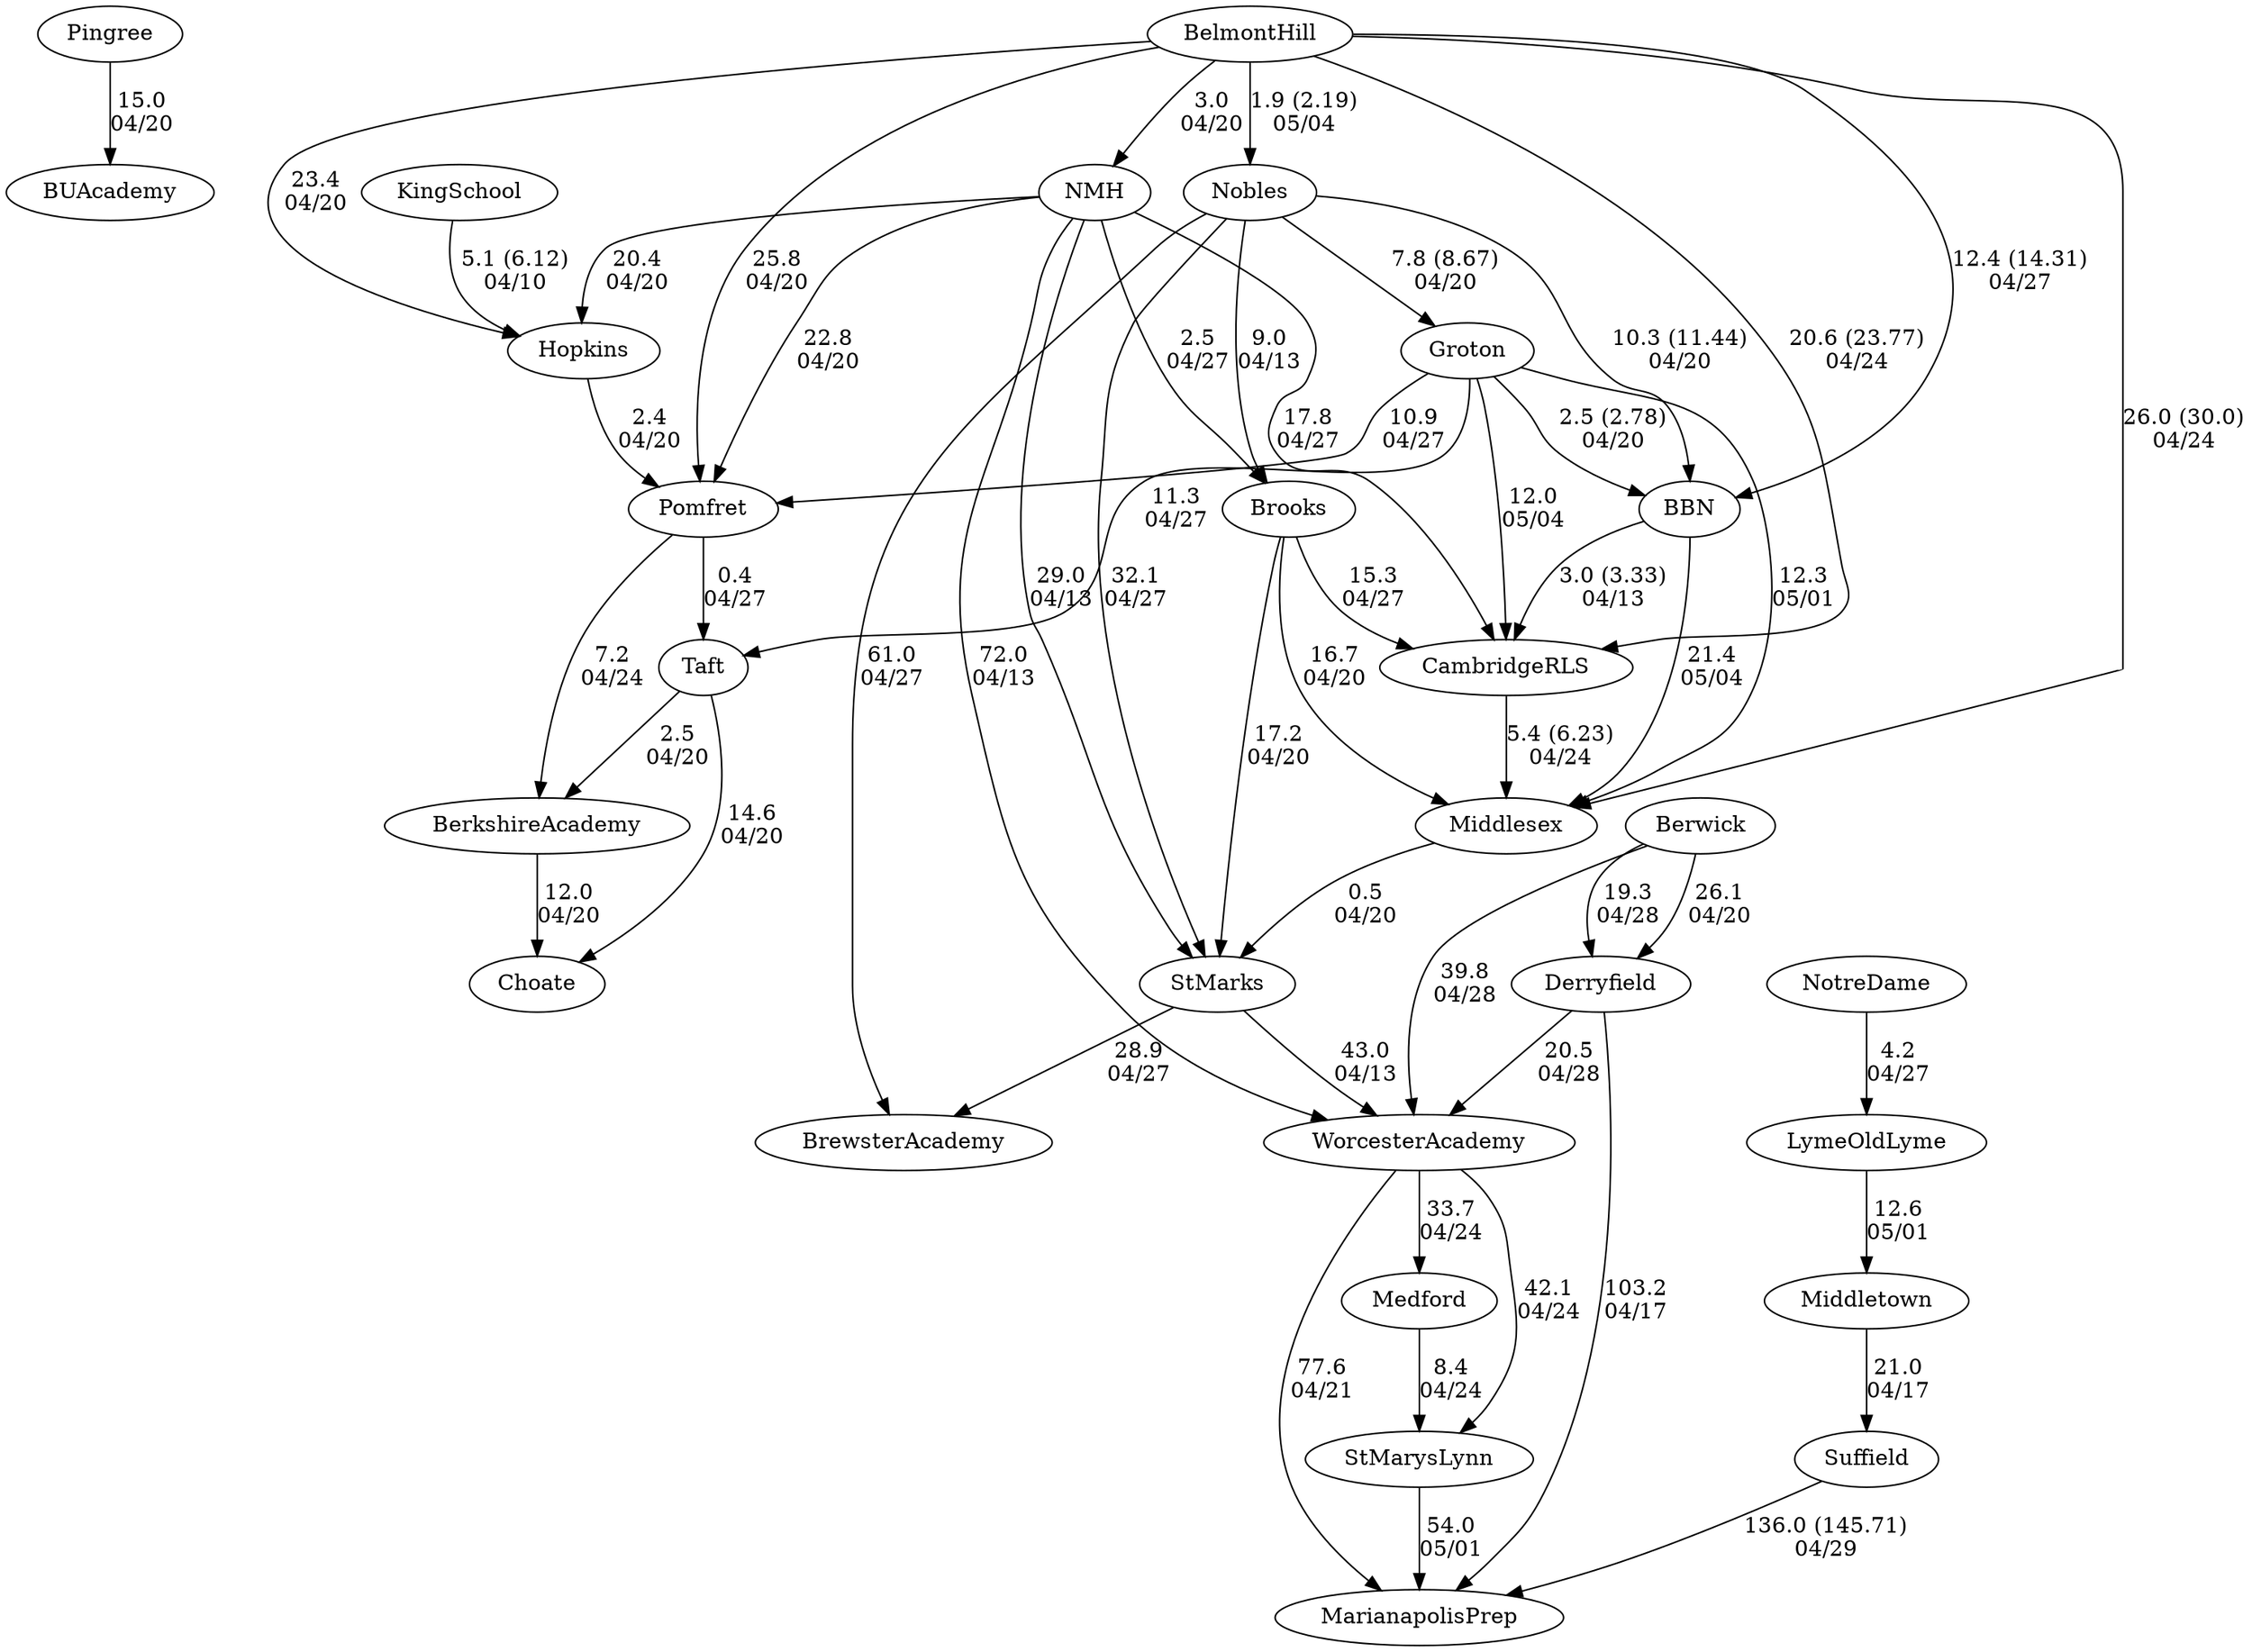 digraph boys2fours {Pingree [URL="boys2foursPingree.html"];Pomfret [URL="boys2foursPomfret.html"];MarianapolisPrep [URL="boys2foursMarianapolisPrep.html"];NMH [URL="boys2foursNMH.html"];NotreDame [URL="boys2foursNotreDame.html"];Taft [URL="boys2foursTaft.html"];KingSchool [URL="boys2foursKingSchool.html"];Derryfield [URL="boys2foursDerryfield.html"];Middletown [URL="boys2foursMiddletown.html"];StMarks [URL="boys2foursStMarks.html"];CambridgeRLS [URL="boys2foursCambridgeRLS.html"];Hopkins [URL="boys2foursHopkins.html"];Groton [URL="boys2foursGroton.html"];LymeOldLyme [URL="boys2foursLymeOldLyme.html"];Medford [URL="boys2foursMedford.html"];Berwick [URL="boys2foursBerwick.html"];BUAcademy [URL="boys2foursBUAcademy.html"];StMarysLynn [URL="boys2foursStMarysLynn.html"];Middlesex [URL="boys2foursMiddlesex.html"];Suffield [URL="boys2foursSuffield.html"];BrewsterAcademy [URL="boys2foursBrewsterAcademy.html"];Nobles [URL="boys2foursNobles.html"];BBN [URL="boys2foursBBN.html"];Brooks [URL="boys2foursBrooks.html"];BerkshireAcademy [URL="boys2foursBerkshireAcademy.html"];Choate [URL="boys2foursChoate.html"];WorcesterAcademy [URL="boys2foursWorcesterAcademy.html"];BelmontHill [URL="boys2foursBelmontHill.html"];Groton -> Middlesex[label="12.3
05/01", weight="88", tooltip="NEIRA Boys Fours,Groton vs. Middlesex			
Distance: 1500m Conditions: Great racing conditions for all races. Flat water, no wind and little current. Comments: Thank you to Groton for a great afternoon of racing. Well rowed by all crews!
None", URL="https://www.row2k.com/results/resultspage.cfm?UID=D6A6DD149CC032FE3C0A5DADE25EF871&cat=1", random="random"]; 
Pingree -> BUAcademy[label="15.0
04/20", weight="85", tooltip="NEIRA Boys Fours,Pingree School, Boston University Academy			
Distance: 1500 meters
None", URL="https://www.row2k.com/results/resultspage.cfm?UID=23CC2067AD3F4FF2DCAAB53A534BC81E&cat=1", random="random"]; 
WorcesterAcademy -> MarianapolisPrep[label="77.6
04/21", weight="23", tooltip="NEIRA Boys & Girls Fours,Worcester Academy vs. Bancroft and Marianapolis Prep			
Distance: 1500 meters Conditions: Steady 10-12 mph tail/cross wind throughout the races. Minimal chop. Comments: In the BV2 event, Worcester Academy's BV2 shell placed first and BV3 shell placed second. A friendly mixed Novice 4+ was also held with Bancroft vs. Worcester Academy.
None", URL="https://www.row2k.com/results/resultspage.cfm?UID=DE1377E8919904D6083B1C51335B1F5A&cat=5", random="random"]; 
Brooks -> Middlesex[label="16.7
04/20", weight="84", tooltip="NEIRA Boys & Girls Fours,St. Marks, Brooks and Middlesex			
Distance: 1500m Conditions: Partly cloudy, with variable winds switching from cross-wind to cross-tail 8-12mph. Quite calm for 4th boat races, picked up during 1V and 2V races. Comments: Times for G3 weren't started until about 650m in, so we got margins only.
None", URL="https://www.row2k.com/results/resultspage.cfm?UID=1212EB177D795078E02FE5D2820D6C1B&cat=5", random="random"]; 
Brooks -> StMarks[label="17.2
04/20", weight="83", tooltip="NEIRA Boys & Girls Fours,St. Marks, Brooks and Middlesex			
Distance: 1500m Conditions: Partly cloudy, with variable winds switching from cross-wind to cross-tail 8-12mph. Quite calm for 4th boat races, picked up during 1V and 2V races. Comments: Times for G3 weren't started until about 650m in, so we got margins only.
None", URL="https://www.row2k.com/results/resultspage.cfm?UID=1212EB177D795078E02FE5D2820D6C1B&cat=5", random="random"]; 
Middlesex -> StMarks[label="0.5
04/20", weight="100", tooltip="NEIRA Boys & Girls Fours,St. Marks, Brooks and Middlesex			
Distance: 1500m Conditions: Partly cloudy, with variable winds switching from cross-wind to cross-tail 8-12mph. Quite calm for 4th boat races, picked up during 1V and 2V races. Comments: Times for G3 weren't started until about 650m in, so we got margins only.
None", URL="https://www.row2k.com/results/resultspage.cfm?UID=1212EB177D795078E02FE5D2820D6C1B&cat=5", random="random"]; 
LymeOldLyme -> Middletown[label="12.6
05/01", weight="88", tooltip="NEIRA Boys & Girls Fours,Lyme/Old Lyme v Middletown V Mills			
Distance: 1500 Conditions: It was a partly cloudy day when all three crews got out into the lake, there was a constant 6-8 mph head wind that ran straight up the course for all races. Comments: One race worth noting is the G2V4 Lyme/old Lyme launched their G3V4 to participate in the race as well.
Lyme/Old Lyme would like thank Middletown and Mills for coming out to race on our lake. We are always excited to have teams come and visit and enjoy our facility with us.
Thank you for a great day of racing and we look forward to seeing you all again soon!!
None", URL="https://www.row2k.com/results/resultspage.cfm?UID=B21A566F53808695C158764AE049824A&cat=5", random="random"]; 
Suffield -> MarianapolisPrep[label="136.0 (145.71)
04/29", weight="-36", tooltip="NEIRA Boys & Girls Fours,Suffield Academy vs. Marianapolis			
Distance: 1400 Conditions: Severe chop at the start and severe tail wind. Shift to light tail/starboard wind for the last 1100 meters.
More wind and chop at the start as the day progressed (more for girls 4, more for boys varsity 2)
None", URL="https://www.row2k.com/results/resultspage.cfm?UID=8CCAFC10198F257F661CCA17A80627CA&cat=5", random="random"]; 
BelmontHill -> CambridgeRLS[label="20.6 (23.77)
04/24", weight="80", tooltip="NEIRA Boys Fours,Belmont Hill, Middlesex, CRLS			
Distance: 1300 Conditions: Good water with swirling winds -- sometimes cross-head, sometimes cross-tail, sometimes straight cross, varying race-to-race. Comments: The 3V4 race was action-packed: MX caught an over-the-head, boat-stopping crab just over a minute into the race, while the 3-seat of the BHS crew had his oar pop out of his oarlock not once but twice during the race; these incidents caused stoppages of significant duration for both crews. An oarsman in the CRLS 1V4 tested positive for Covid prior to the race and the crew was thus unable to compete today.
Thanks to Middlesex and CRLS for a great day of racing on the Charles!
None", URL="https://www.row2k.com/results/resultspage.cfm?UID=95B6D80715F8274903E678063EA5058A&cat=1", random="random"]; 
BelmontHill -> Middlesex[label="26.0 (30.0)
04/24", weight="74", tooltip="NEIRA Boys Fours,Belmont Hill, Middlesex, CRLS			
Distance: 1300 Conditions: Good water with swirling winds -- sometimes cross-head, sometimes cross-tail, sometimes straight cross, varying race-to-race. Comments: The 3V4 race was action-packed: MX caught an over-the-head, boat-stopping crab just over a minute into the race, while the 3-seat of the BHS crew had his oar pop out of his oarlock not once but twice during the race; these incidents caused stoppages of significant duration for both crews. An oarsman in the CRLS 1V4 tested positive for Covid prior to the race and the crew was thus unable to compete today.
Thanks to Middlesex and CRLS for a great day of racing on the Charles!
None", URL="https://www.row2k.com/results/resultspage.cfm?UID=95B6D80715F8274903E678063EA5058A&cat=1", random="random"]; 
CambridgeRLS -> Middlesex[label="5.4 (6.23)
04/24", weight="95", tooltip="NEIRA Boys Fours,Belmont Hill, Middlesex, CRLS			
Distance: 1300 Conditions: Good water with swirling winds -- sometimes cross-head, sometimes cross-tail, sometimes straight cross, varying race-to-race. Comments: The 3V4 race was action-packed: MX caught an over-the-head, boat-stopping crab just over a minute into the race, while the 3-seat of the BHS crew had his oar pop out of his oarlock not once but twice during the race; these incidents caused stoppages of significant duration for both crews. An oarsman in the CRLS 1V4 tested positive for Covid prior to the race and the crew was thus unable to compete today.
Thanks to Middlesex and CRLS for a great day of racing on the Charles!
None", URL="https://www.row2k.com/results/resultspage.cfm?UID=95B6D80715F8274903E678063EA5058A&cat=1", random="random"]; 
Middletown -> Suffield[label="21.0
04/17", weight="79", tooltip="NEIRA Boys Fours,Suffield Academy and Middletown			
Distance: 1500 Conditions: Boys Varsity 1- strong tail current, S winds at 3 mph, moderate chop
Girls Varsity 2- strong tail current, winds at 5 mph, significant chop
Boys Varsity 2- strong tail current, wind gusts at 18 mph, significant chop
None", URL="https://www.row2k.com/results/resultspage.cfm?UID=AC683D5136F31AD9F0E016CDFC3F0E3D&cat=1", random="random"]; 
Groton -> CambridgeRLS[label="12.0
05/04", weight="88", tooltip="NEIRA,Cambridge Rindge and Latin HS at Groton			
Distance: 1225 m. Conditions: Very little current. Flat water. Beginning with the second boats, a slight amount of headwind. Race order G4, B4, G3, B3, G2, B2, G1, B1 Comments: Great racing conditions and great racing by the crews.
In the G2, the start was strokes on the line instead of bow balls.
Thank you CRLS for an excellent afternoon.
None", URL="https://www.row2k.com/results/resultspage.cfm?UID=CF11D4E6381F0019C765544CCA920DEE&cat=5", random="random"]; 
BelmontHill -> NMH[label="3.0
04/20", weight="97", tooltip="NEIRA Boys ,Pomfret v. Belmont Hill, Northfield Mt. Hermon, Hopkins			
Distance: 1500M Conditions: Very light wind, perhaps slight crossing WSW tail at times of no more than 5MPH. Conditions similar throughout. No current. Comments: Race order: B4, B3, B2, B1. Thanks to BH, NMH, and Hopkins for a great day of racing.
None", URL="https://www.row2k.com/results/resultspage.cfm?UID=D6B986013DA22E26BC236F424721DEE8&cat=1", random="random"]; 
BelmontHill -> Hopkins[label="23.4
04/20", weight="77", tooltip="NEIRA Boys ,Pomfret v. Belmont Hill, Northfield Mt. Hermon, Hopkins			
Distance: 1500M Conditions: Very light wind, perhaps slight crossing WSW tail at times of no more than 5MPH. Conditions similar throughout. No current. Comments: Race order: B4, B3, B2, B1. Thanks to BH, NMH, and Hopkins for a great day of racing.
None", URL="https://www.row2k.com/results/resultspage.cfm?UID=D6B986013DA22E26BC236F424721DEE8&cat=1", random="random"]; 
BelmontHill -> Pomfret[label="25.8
04/20", weight="75", tooltip="NEIRA Boys ,Pomfret v. Belmont Hill, Northfield Mt. Hermon, Hopkins			
Distance: 1500M Conditions: Very light wind, perhaps slight crossing WSW tail at times of no more than 5MPH. Conditions similar throughout. No current. Comments: Race order: B4, B3, B2, B1. Thanks to BH, NMH, and Hopkins for a great day of racing.
None", URL="https://www.row2k.com/results/resultspage.cfm?UID=D6B986013DA22E26BC236F424721DEE8&cat=1", random="random"]; 
NMH -> Hopkins[label="20.4
04/20", weight="80", tooltip="NEIRA Boys ,Pomfret v. Belmont Hill, Northfield Mt. Hermon, Hopkins			
Distance: 1500M Conditions: Very light wind, perhaps slight crossing WSW tail at times of no more than 5MPH. Conditions similar throughout. No current. Comments: Race order: B4, B3, B2, B1. Thanks to BH, NMH, and Hopkins for a great day of racing.
None", URL="https://www.row2k.com/results/resultspage.cfm?UID=D6B986013DA22E26BC236F424721DEE8&cat=1", random="random"]; 
NMH -> Pomfret[label="22.8
04/20", weight="78", tooltip="NEIRA Boys ,Pomfret v. Belmont Hill, Northfield Mt. Hermon, Hopkins			
Distance: 1500M Conditions: Very light wind, perhaps slight crossing WSW tail at times of no more than 5MPH. Conditions similar throughout. No current. Comments: Race order: B4, B3, B2, B1. Thanks to BH, NMH, and Hopkins for a great day of racing.
None", URL="https://www.row2k.com/results/resultspage.cfm?UID=D6B986013DA22E26BC236F424721DEE8&cat=1", random="random"]; 
Hopkins -> Pomfret[label="2.4
04/20", weight="98", tooltip="NEIRA Boys ,Pomfret v. Belmont Hill, Northfield Mt. Hermon, Hopkins			
Distance: 1500M Conditions: Very light wind, perhaps slight crossing WSW tail at times of no more than 5MPH. Conditions similar throughout. No current. Comments: Race order: B4, B3, B2, B1. Thanks to BH, NMH, and Hopkins for a great day of racing.
None", URL="https://www.row2k.com/results/resultspage.cfm?UID=D6B986013DA22E26BC236F424721DEE8&cat=1", random="random"]; 
BBN -> CambridgeRLS[label="3.0 (3.33)
04/13", weight="97", tooltip="NEIRA Boys & Girls Fours,BB&N CRLS			
Distance: 1350 M Conditions: Crossing tail wind at the start, to crossing head wind in last 1/3. Conmditions varoed durig the day Comments: A good day for all racers lining up in a crossing tail wind at the start.
None", URL="https://www.row2k.com/results/resultspage.cfm?UID=F2BDD2379584CF678DC6C30959529211&cat=5", random="random"]; 
StMarysLynn -> MarianapolisPrep[label="54.0
05/01", weight="46", tooltip="NEIRA Boys & Girls Fours,Marianapolis vs. St. Mary's-Lynn, Eagle Hill			
Distance: 1500m Conditions: Very little chop
None", URL="https://www.row2k.com/results/resultspage.cfm?UID=76E3EDF2C6F7CD5FEBCC72CEE9D056A7&cat=5", random="random"]; 
Berwick -> Derryfield[label="26.1
04/20", weight="74", tooltip="NEIRA Boys & Girls Fours,Berwick Academy vs. Derryfield School			
Distance: 1500 Conditions: Light drizzle and grey skies, but flat conditions. Racing in the direction of the incoming tide. Comments: The boys 4V even was a combination of 4V boys with novice boys and served as an intersquad scrimmage. This race was slightly shorter and started around the 1250 mark.
The girls 3V was a mixed boat event with even gender splits in each boat and represented various skill levels.
Thank you Derryfield for making the trip and dealing with Maine mud season.
None", URL="https://www.row2k.com/results/resultspage.cfm?UID=2A4F56FA4FB7C41A0E813337362894A3&cat=5", random="random"]; 
NMH -> Brooks[label="2.5
04/27", weight="98", tooltip="NEIRA Boys & Girls Fours,Brooks vs NMH, Middlesex and CRLS			
Distance: 1500m Conditions: Conditions evolved from a slight headwind with flat water to a 12-15 mph cross headwind with significant chop in the middle 500m. Races were 4-3-2-1-5. Times should bet be compared between events. Comments: Thank you to our guests for our first bog day using the new facility! Good luck this season and hope to see you at NEIRAs.
None", URL="https://www.row2k.com/results/resultspage.cfm?UID=DA7A1EFD458CB4B765258C3FD9635963&cat=5", random="random"]; 
NMH -> CambridgeRLS[label="17.8
04/27", weight="83", tooltip="NEIRA Boys & Girls Fours,Brooks vs NMH, Middlesex and CRLS			
Distance: 1500m Conditions: Conditions evolved from a slight headwind with flat water to a 12-15 mph cross headwind with significant chop in the middle 500m. Races were 4-3-2-1-5. Times should bet be compared between events. Comments: Thank you to our guests for our first bog day using the new facility! Good luck this season and hope to see you at NEIRAs.
None", URL="https://www.row2k.com/results/resultspage.cfm?UID=DA7A1EFD458CB4B765258C3FD9635963&cat=5", random="random"]; 
Brooks -> CambridgeRLS[label="15.3
04/27", weight="85", tooltip="NEIRA Boys & Girls Fours,Brooks vs NMH, Middlesex and CRLS			
Distance: 1500m Conditions: Conditions evolved from a slight headwind with flat water to a 12-15 mph cross headwind with significant chop in the middle 500m. Races were 4-3-2-1-5. Times should bet be compared between events. Comments: Thank you to our guests for our first bog day using the new facility! Good luck this season and hope to see you at NEIRAs.
None", URL="https://www.row2k.com/results/resultspage.cfm?UID=DA7A1EFD458CB4B765258C3FD9635963&cat=5", random="random"]; 
BelmontHill -> BBN[label="12.4 (14.31)
04/27", weight="88", tooltip="NEIRA Boys Fours,Belmont Hill vs BBN/The Ducey Cup, including JV races			
Distance: 1300m Conditions: Great water. Modest wind, shifting over the course of the racing from calm & tail to calm & head. Race order was from 4V8-1V4 Comments: A beautiful day on the Chalres and great racing by all of the crews! Belmont Hill retains the Ducey Cup by virtue of winning the 1V4 race.
None", URL="https://www.row2k.com/results/resultspage.cfm?UID=25084165812CED4AFD5819AADD12D8EF&cat=1", random="random"]; 
Derryfield -> MarianapolisPrep[label="103.2
04/17", weight="-3", tooltip="NEIRA Boys & Girls Fours,Marianapolis vs. Derryfield			
Distance: 1500m Conditions: Stiff head wind throughout all races, particularly the first 700m. Comments: Thank you, Derryfield, for making the trip down from NH!
None", URL="https://www.row2k.com/results/resultspage.cfm?UID=572A866681F1A29F4BC821412ED10F61&cat=5", random="random"]; 
BelmontHill -> Nobles[label="1.9 (2.19)
05/04", weight="99", tooltip="NEIRA Boys Fours, Belmont Hill vs Nobles, The Bassett Cup +			
Distance: 1300m Conditions: excellent water, modest wind shifting from mainly cross to mainly head as the racing progressed. Order of racing was 4V8, 3V4, 6V4, 5V4, 4V4/2V4/1V4 Comments: Thanks to all of the Nobles crews for making the trip downstream for a terrific day of racing!
None", URL="https://www.row2k.com/results/resultspage.cfm?UID=A5B89B2E3F4229F69333FE91D686A8AC&cat=1", random="random"]; 
KingSchool -> Hopkins[label="5.1 (6.12)
04/10", weight="95", tooltip="NEIRA Boys Fours,King School vs Hopkins			
Distance: 1250m Conditions: All races: heavy cross head wind at slack tide Comments: Great racing by all crews!
None", URL="https://www.row2k.com/results/resultspage.cfm?UID=3D50124C185A4165878004B90B4662FD&cat=1", random="random"]; 
Taft -> BerkshireAcademy[label="2.5
04/20", weight="98", tooltip="NEIRA Boys & Girls Fours,Berkshire v. Taft & Choate			
Distance: 1500 M Conditions: Flat water; light, variable headwind in first 1000 meters, then calm. Comments: B3: Taft left their lane, interfered with Berkshire, then corrected, but then crossed Choate's lane in the last 250 M. Did not change placement, but Berkshire's margin over Choate might have been larger without the interference.
Thanks to Taft and Choate for some great racing in ideal conditions.
None", URL="https://www.row2k.com/results/resultspage.cfm?UID=CADB8564A7D0BE142DB6C47B0EED613F&cat=5", random="random"]; 
Taft -> Choate[label="14.6
04/20", weight="86", tooltip="NEIRA Boys & Girls Fours,Berkshire v. Taft & Choate			
Distance: 1500 M Conditions: Flat water; light, variable headwind in first 1000 meters, then calm. Comments: B3: Taft left their lane, interfered with Berkshire, then corrected, but then crossed Choate's lane in the last 250 M. Did not change placement, but Berkshire's margin over Choate might have been larger without the interference.
Thanks to Taft and Choate for some great racing in ideal conditions.
None", URL="https://www.row2k.com/results/resultspage.cfm?UID=CADB8564A7D0BE142DB6C47B0EED613F&cat=5", random="random"]; 
BerkshireAcademy -> Choate[label="12.0
04/20", weight="88", tooltip="NEIRA Boys & Girls Fours,Berkshire v. Taft & Choate			
Distance: 1500 M Conditions: Flat water; light, variable headwind in first 1000 meters, then calm. Comments: B3: Taft left their lane, interfered with Berkshire, then corrected, but then crossed Choate's lane in the last 250 M. Did not change placement, but Berkshire's margin over Choate might have been larger without the interference.
Thanks to Taft and Choate for some great racing in ideal conditions.
None", URL="https://www.row2k.com/results/resultspage.cfm?UID=CADB8564A7D0BE142DB6C47B0EED613F&cat=5", random="random"]; 
NotreDame -> LymeOldLyme[label="4.2
04/27", weight="96", tooltip="NEIRA Boys & Girls Fours,Frederick Gunn vs Miss Porters, Canterbury, Lyme/Old Lyme, Greenwich Academy, Notre Dame			
Distance: 1500m Conditions: Tailwind throughout the day 8-18mph. Calm in the starting area with the wind picking up more and more as crews made their way down the course.
None", URL="https://www.row2k.com/results/resultspage.cfm?UID=3710F27F185D74B3D15DF923C787D9E1&cat=5", random="random"]; 
Nobles -> Brooks[label="9.0
04/13", weight="91", tooltip="NEIRA Boys & Girls Fours,Brooks vs. Nobles			
Distance: ~1500m Conditions: Gusty headwind (15-25 mph) in moderate chop along lee shore. Crews had approximately the same conditions. Lane assignments probably affected times somewhat. Comments: Challenging conditions overcome by the constructive attitudes of all the coaches and race enthusiasm of athletes. Thanks to a strong Nobles team for coming up for some raw weather racing in early April. We were pleased to get the races in.
None", URL="https://www.row2k.com/results/resultspage.cfm?UID=947B7F9F873E76F39BBF493ADD420814&cat=5", random="random"]; 
WorcesterAcademy -> Medford[label="33.7
04/24", weight="67", tooltip="NEIRA Boys & Girls Fours,Bancroft School vs Worcester Academy, Medford High School, Eagle Hill, St. Mary's Lynn			
Distance: 1500m Conditions: All races experienced strong tailwinds. Wind was 15mph with strong gusts. The wind increased as the Boys 2V boat went down the course and the race was paused. Once conditions died back to 15mph races resumed. Once conditions died back down to a 15-17 tail wind, races resumed. Comments: Race order was Boys Novice, Girls Novice/Novice Mix, B3v, B2V, G1V, B1V. For recording purposes Boys Novice will be recorded as the Boys fourth boat. The girls novice/novice mix will be recorded as GV2 (please note the novice mix boat (Eagle Hill) was a mix of talent and more of a friendly race to get rowers to race). Due to wind Boys Novice started at the 1400 mark.
None", URL="https://www.row2k.com/results/resultspage.cfm?UID=3A9AECAD0028655DE1534F4A0A0DE8B2&cat=5", random="random"]; 
WorcesterAcademy -> StMarysLynn[label="42.1
04/24", weight="58", tooltip="NEIRA Boys & Girls Fours,Bancroft School vs Worcester Academy, Medford High School, Eagle Hill, St. Mary's Lynn			
Distance: 1500m Conditions: All races experienced strong tailwinds. Wind was 15mph with strong gusts. The wind increased as the Boys 2V boat went down the course and the race was paused. Once conditions died back to 15mph races resumed. Once conditions died back down to a 15-17 tail wind, races resumed. Comments: Race order was Boys Novice, Girls Novice/Novice Mix, B3v, B2V, G1V, B1V. For recording purposes Boys Novice will be recorded as the Boys fourth boat. The girls novice/novice mix will be recorded as GV2 (please note the novice mix boat (Eagle Hill) was a mix of talent and more of a friendly race to get rowers to race). Due to wind Boys Novice started at the 1400 mark.
None", URL="https://www.row2k.com/results/resultspage.cfm?UID=3A9AECAD0028655DE1534F4A0A0DE8B2&cat=5", random="random"]; 
Medford -> StMarysLynn[label="8.4
04/24", weight="92", tooltip="NEIRA Boys & Girls Fours,Bancroft School vs Worcester Academy, Medford High School, Eagle Hill, St. Mary's Lynn			
Distance: 1500m Conditions: All races experienced strong tailwinds. Wind was 15mph with strong gusts. The wind increased as the Boys 2V boat went down the course and the race was paused. Once conditions died back to 15mph races resumed. Once conditions died back down to a 15-17 tail wind, races resumed. Comments: Race order was Boys Novice, Girls Novice/Novice Mix, B3v, B2V, G1V, B1V. For recording purposes Boys Novice will be recorded as the Boys fourth boat. The girls novice/novice mix will be recorded as GV2 (please note the novice mix boat (Eagle Hill) was a mix of talent and more of a friendly race to get rowers to race). Due to wind Boys Novice started at the 1400 mark.
None", URL="https://www.row2k.com/results/resultspage.cfm?UID=3A9AECAD0028655DE1534F4A0A0DE8B2&cat=5", random="random"]; 
Berwick -> Derryfield[label="19.3
04/28", weight="81", tooltip="NEIRA Boys & Girls Fours,Worcester Academy vs Bancroft School, Berwick Academy and Derryfield School			
Distance: 1500 m Conditions: All races experienced a tailwind of approximately 8-10 mph and light chop. Comments: Race order was B1V, G1V, B2V, B3V, BN1/GN1. Notes: In G1V race, Derryfield 2V raced as Derryfield B. In B3 race, Berwick 4V raced as Berwick B. A novice race has been recorded under the B4V event and consisted of Berwick BN1, Derryfield GN1 and Worcester Academy GN1.
None", URL="https://www.row2k.com/results/resultspage.cfm?UID=81067D27DF71795C160BB3CEFD091670&cat=5", random="random"]; 
Berwick -> WorcesterAcademy[label="39.8
04/28", weight="61", tooltip="NEIRA Boys & Girls Fours,Worcester Academy vs Bancroft School, Berwick Academy and Derryfield School			
Distance: 1500 m Conditions: All races experienced a tailwind of approximately 8-10 mph and light chop. Comments: Race order was B1V, G1V, B2V, B3V, BN1/GN1. Notes: In G1V race, Derryfield 2V raced as Derryfield B. In B3 race, Berwick 4V raced as Berwick B. A novice race has been recorded under the B4V event and consisted of Berwick BN1, Derryfield GN1 and Worcester Academy GN1.
None", URL="https://www.row2k.com/results/resultspage.cfm?UID=81067D27DF71795C160BB3CEFD091670&cat=5", random="random"]; 
Derryfield -> WorcesterAcademy[label="20.5
04/28", weight="80", tooltip="NEIRA Boys & Girls Fours,Worcester Academy vs Bancroft School, Berwick Academy and Derryfield School			
Distance: 1500 m Conditions: All races experienced a tailwind of approximately 8-10 mph and light chop. Comments: Race order was B1V, G1V, B2V, B3V, BN1/GN1. Notes: In G1V race, Derryfield 2V raced as Derryfield B. In B3 race, Berwick 4V raced as Berwick B. A novice race has been recorded under the B4V event and consisted of Berwick BN1, Derryfield GN1 and Worcester Academy GN1.
None", URL="https://www.row2k.com/results/resultspage.cfm?UID=81067D27DF71795C160BB3CEFD091670&cat=5", random="random"]; 
NMH -> StMarks[label="29.0
04/13", weight="71", tooltip="NEIRA Boys & Girls Fours,St. Marks, F. Gunn, NMH, Choate, Worcester Academy, Bancroft			
Distance: 1500m Conditions: A prevailing 12-14mph crosswind shifting to a cross/tail for some races. Two small short-lived squalls came through with wind gusts over 30mph. Other times, gusts were up to 24mph. Conditions gradually improved over the course of the races. Comments: Race order was B3-G4-B2-G1-B1-G2-G3. There was no B4 race. Races aren't comparable because of very shifty conditions. Boys 2V started 50m over the line.
None", URL="https://www.row2k.com/results/resultspage.cfm?UID=9C1DB7774C31E9EA330687778E1F93EB&cat=5", random="random"]; 
NMH -> WorcesterAcademy[label="72.0
04/13", weight="28", tooltip="NEIRA Boys & Girls Fours,St. Marks, F. Gunn, NMH, Choate, Worcester Academy, Bancroft			
Distance: 1500m Conditions: A prevailing 12-14mph crosswind shifting to a cross/tail for some races. Two small short-lived squalls came through with wind gusts over 30mph. Other times, gusts were up to 24mph. Conditions gradually improved over the course of the races. Comments: Race order was B3-G4-B2-G1-B1-G2-G3. There was no B4 race. Races aren't comparable because of very shifty conditions. Boys 2V started 50m over the line.
None", URL="https://www.row2k.com/results/resultspage.cfm?UID=9C1DB7774C31E9EA330687778E1F93EB&cat=5", random="random"]; 
StMarks -> WorcesterAcademy[label="43.0
04/13", weight="57", tooltip="NEIRA Boys & Girls Fours,St. Marks, F. Gunn, NMH, Choate, Worcester Academy, Bancroft			
Distance: 1500m Conditions: A prevailing 12-14mph crosswind shifting to a cross/tail for some races. Two small short-lived squalls came through with wind gusts over 30mph. Other times, gusts were up to 24mph. Conditions gradually improved over the course of the races. Comments: Race order was B3-G4-B2-G1-B1-G2-G3. There was no B4 race. Races aren't comparable because of very shifty conditions. Boys 2V started 50m over the line.
None", URL="https://www.row2k.com/results/resultspage.cfm?UID=9C1DB7774C31E9EA330687778E1F93EB&cat=5", random="random"]; 
Nobles -> StMarks[label="32.1
04/27", weight="68", tooltip="NEIRA Boys & Girls Fours,St. Marks, Nobles, Brewster, NCDS			
Distance: 1500 Conditions: Variable headwind, started out light for G4 and B4 races and gradually built up to a steady headwind, especially at the last 500m. Gusts up to 15mph at moments. Comments: Races were all started on the line and it was a great day on the Lake. Thanks to all the crews who came out to race!
None", URL="https://www.row2k.com/results/resultspage.cfm?UID=A6F3B0420129EB02E75FD2608D0C3CD5&cat=5", random="random"]; 
Nobles -> BrewsterAcademy[label="61.0
04/27", weight="39", tooltip="NEIRA Boys & Girls Fours,St. Marks, Nobles, Brewster, NCDS			
Distance: 1500 Conditions: Variable headwind, started out light for G4 and B4 races and gradually built up to a steady headwind, especially at the last 500m. Gusts up to 15mph at moments. Comments: Races were all started on the line and it was a great day on the Lake. Thanks to all the crews who came out to race!
None", URL="https://www.row2k.com/results/resultspage.cfm?UID=A6F3B0420129EB02E75FD2608D0C3CD5&cat=5", random="random"]; 
StMarks -> BrewsterAcademy[label="28.9
04/27", weight="72", tooltip="NEIRA Boys & Girls Fours,St. Marks, Nobles, Brewster, NCDS			
Distance: 1500 Conditions: Variable headwind, started out light for G4 and B4 races and gradually built up to a steady headwind, especially at the last 500m. Gusts up to 15mph at moments. Comments: Races were all started on the line and it was a great day on the Lake. Thanks to all the crews who came out to race!
None", URL="https://www.row2k.com/results/resultspage.cfm?UID=A6F3B0420129EB02E75FD2608D0C3CD5&cat=5", random="random"]; 
Groton -> Pomfret[label="10.9
04/27", weight="90", tooltip="NEIRA Boys ,Pomfret v. Groton, Taft			
Distance: 1500 Conditions: At the start, crossing tailwinds of ~10MPH. Winds shifted to a mostly tail after first 500M of ~15MPH, with occasional gusts 20 to 25. Water was choppy after the first 500M all the way to finish line. Comments: Race order: B4, B3, B5, B2, B1 (with girls' races interspersed).
Winds made aligning starts challenging. Commendable job by aligner. B2 crews were roughly 30ft. over the line at the start. Course steering was challenging for almost all crews. Wind also affected crews as many drifted into other lanes, though no significant impediments that impacted finish order were detected.
None", URL="https://www.row2k.com/results/resultspage.cfm?UID=DE911428BA7DE499F2D28BF6D23E48AA&cat=1", random="random"]; 
Groton -> Taft[label="11.3
04/27", weight="89", tooltip="NEIRA Boys ,Pomfret v. Groton, Taft			
Distance: 1500 Conditions: At the start, crossing tailwinds of ~10MPH. Winds shifted to a mostly tail after first 500M of ~15MPH, with occasional gusts 20 to 25. Water was choppy after the first 500M all the way to finish line. Comments: Race order: B4, B3, B5, B2, B1 (with girls' races interspersed).
Winds made aligning starts challenging. Commendable job by aligner. B2 crews were roughly 30ft. over the line at the start. Course steering was challenging for almost all crews. Wind also affected crews as many drifted into other lanes, though no significant impediments that impacted finish order were detected.
None", URL="https://www.row2k.com/results/resultspage.cfm?UID=DE911428BA7DE499F2D28BF6D23E48AA&cat=1", random="random"]; 
Pomfret -> Taft[label="0.4
04/27", weight="100", tooltip="NEIRA Boys ,Pomfret v. Groton, Taft			
Distance: 1500 Conditions: At the start, crossing tailwinds of ~10MPH. Winds shifted to a mostly tail after first 500M of ~15MPH, with occasional gusts 20 to 25. Water was choppy after the first 500M all the way to finish line. Comments: Race order: B4, B3, B5, B2, B1 (with girls' races interspersed).
Winds made aligning starts challenging. Commendable job by aligner. B2 crews were roughly 30ft. over the line at the start. Course steering was challenging for almost all crews. Wind also affected crews as many drifted into other lanes, though no significant impediments that impacted finish order were detected.
None", URL="https://www.row2k.com/results/resultspage.cfm?UID=DE911428BA7DE499F2D28BF6D23E48AA&cat=1", random="random"]; 
BBN -> Middlesex[label="21.4
05/04", weight="79", tooltip="NEIRA Boys Fours,Middlesex vs. BB&N			
Distance: 1500m Conditions: Variable light headwind with flat water. Comments: Thank you BB&N for a good afternoon of racing!
None", URL="https://www.row2k.com/results/resultspage.cfm?UID=C38D2219403C5AD1A2866DA2111E888A&cat=1", random="random"]; 
Pomfret -> BerkshireAcademy[label="7.2
04/24", weight="93", tooltip="NEIRA Boys Fours,Pomfret v. Berkshire, Marianapolis			
Distance: 1500M Conditions: Swirling, gusty winds - 12 to 15MPH, with stronger gusts. Slight tail at the start for first 300 meters, switching to a crossing through 800M mark, then crossing headwind, some strong crossing gusts. Despite the wind, not much chop on the water. Comments: Order of Races, B4, B3, B2, B1 with girls' races in between.
None", URL="https://www.row2k.com/results/resultspage.cfm?UID=F948FF189D877062CEBEAD4C9A9EE5CF&cat=1", random="random"]; 
Nobles -> Groton[label="7.8 (8.67)
04/20", weight="93", tooltip="NEIRA,Buckingham, Browne & Nichols vs Nobles, Groton			
Distance: 1350m Conditions: Excellent conditions.
Cloudy and cool
Mostly flat water.
A very light headwind for later races. Comments: In boys 4th boat race, Groton and BB&N clashed blades for roughly the first 20 strokes due to Groton moving into BB&N's lane off the start. This did not affect the order of finish but did have an effect on margins. Both boats handled the situation well once within it.
5th boats raced on the Powerhouse course approximately 2 hours earlier than Varsity racing.
NOTE: 6th, 7th boat races took place on the Charles River JV course, from Northeastern to the Kayak Pavilion.
BB&N and Nobles also raced their 7th and 8th boat crews in eights, a race which was slightly shorter due to a restart.
Times for this race were:
Nobles: 2:22.3
BB&N: 2:30.1
many thanks to all crews and coaches for a great day of racing for full teams.
None", URL="https://www.row2k.com/results/resultspage.cfm?UID=20E78FECE0268B5584D1E5BC6689C505&cat=1", random="random"]; 
Nobles -> BBN[label="10.3 (11.44)
04/20", weight="90", tooltip="NEIRA,Buckingham, Browne & Nichols vs Nobles, Groton			
Distance: 1350m Conditions: Excellent conditions.
Cloudy and cool
Mostly flat water.
A very light headwind for later races. Comments: In boys 4th boat race, Groton and BB&N clashed blades for roughly the first 20 strokes due to Groton moving into BB&N's lane off the start. This did not affect the order of finish but did have an effect on margins. Both boats handled the situation well once within it.
5th boats raced on the Powerhouse course approximately 2 hours earlier than Varsity racing.
NOTE: 6th, 7th boat races took place on the Charles River JV course, from Northeastern to the Kayak Pavilion.
BB&N and Nobles also raced their 7th and 8th boat crews in eights, a race which was slightly shorter due to a restart.
Times for this race were:
Nobles: 2:22.3
BB&N: 2:30.1
many thanks to all crews and coaches for a great day of racing for full teams.
None", URL="https://www.row2k.com/results/resultspage.cfm?UID=20E78FECE0268B5584D1E5BC6689C505&cat=1", random="random"]; 
Groton -> BBN[label="2.5 (2.78)
04/20", weight="98", tooltip="NEIRA,Buckingham, Browne & Nichols vs Nobles, Groton			
Distance: 1350m Conditions: Excellent conditions.
Cloudy and cool
Mostly flat water.
A very light headwind for later races. Comments: In boys 4th boat race, Groton and BB&N clashed blades for roughly the first 20 strokes due to Groton moving into BB&N's lane off the start. This did not affect the order of finish but did have an effect on margins. Both boats handled the situation well once within it.
5th boats raced on the Powerhouse course approximately 2 hours earlier than Varsity racing.
NOTE: 6th, 7th boat races took place on the Charles River JV course, from Northeastern to the Kayak Pavilion.
BB&N and Nobles also raced their 7th and 8th boat crews in eights, a race which was slightly shorter due to a restart.
Times for this race were:
Nobles: 2:22.3
BB&N: 2:30.1
many thanks to all crews and coaches for a great day of racing for full teams.
None", URL="https://www.row2k.com/results/resultspage.cfm?UID=20E78FECE0268B5584D1E5BC6689C505&cat=1", random="random"]}
